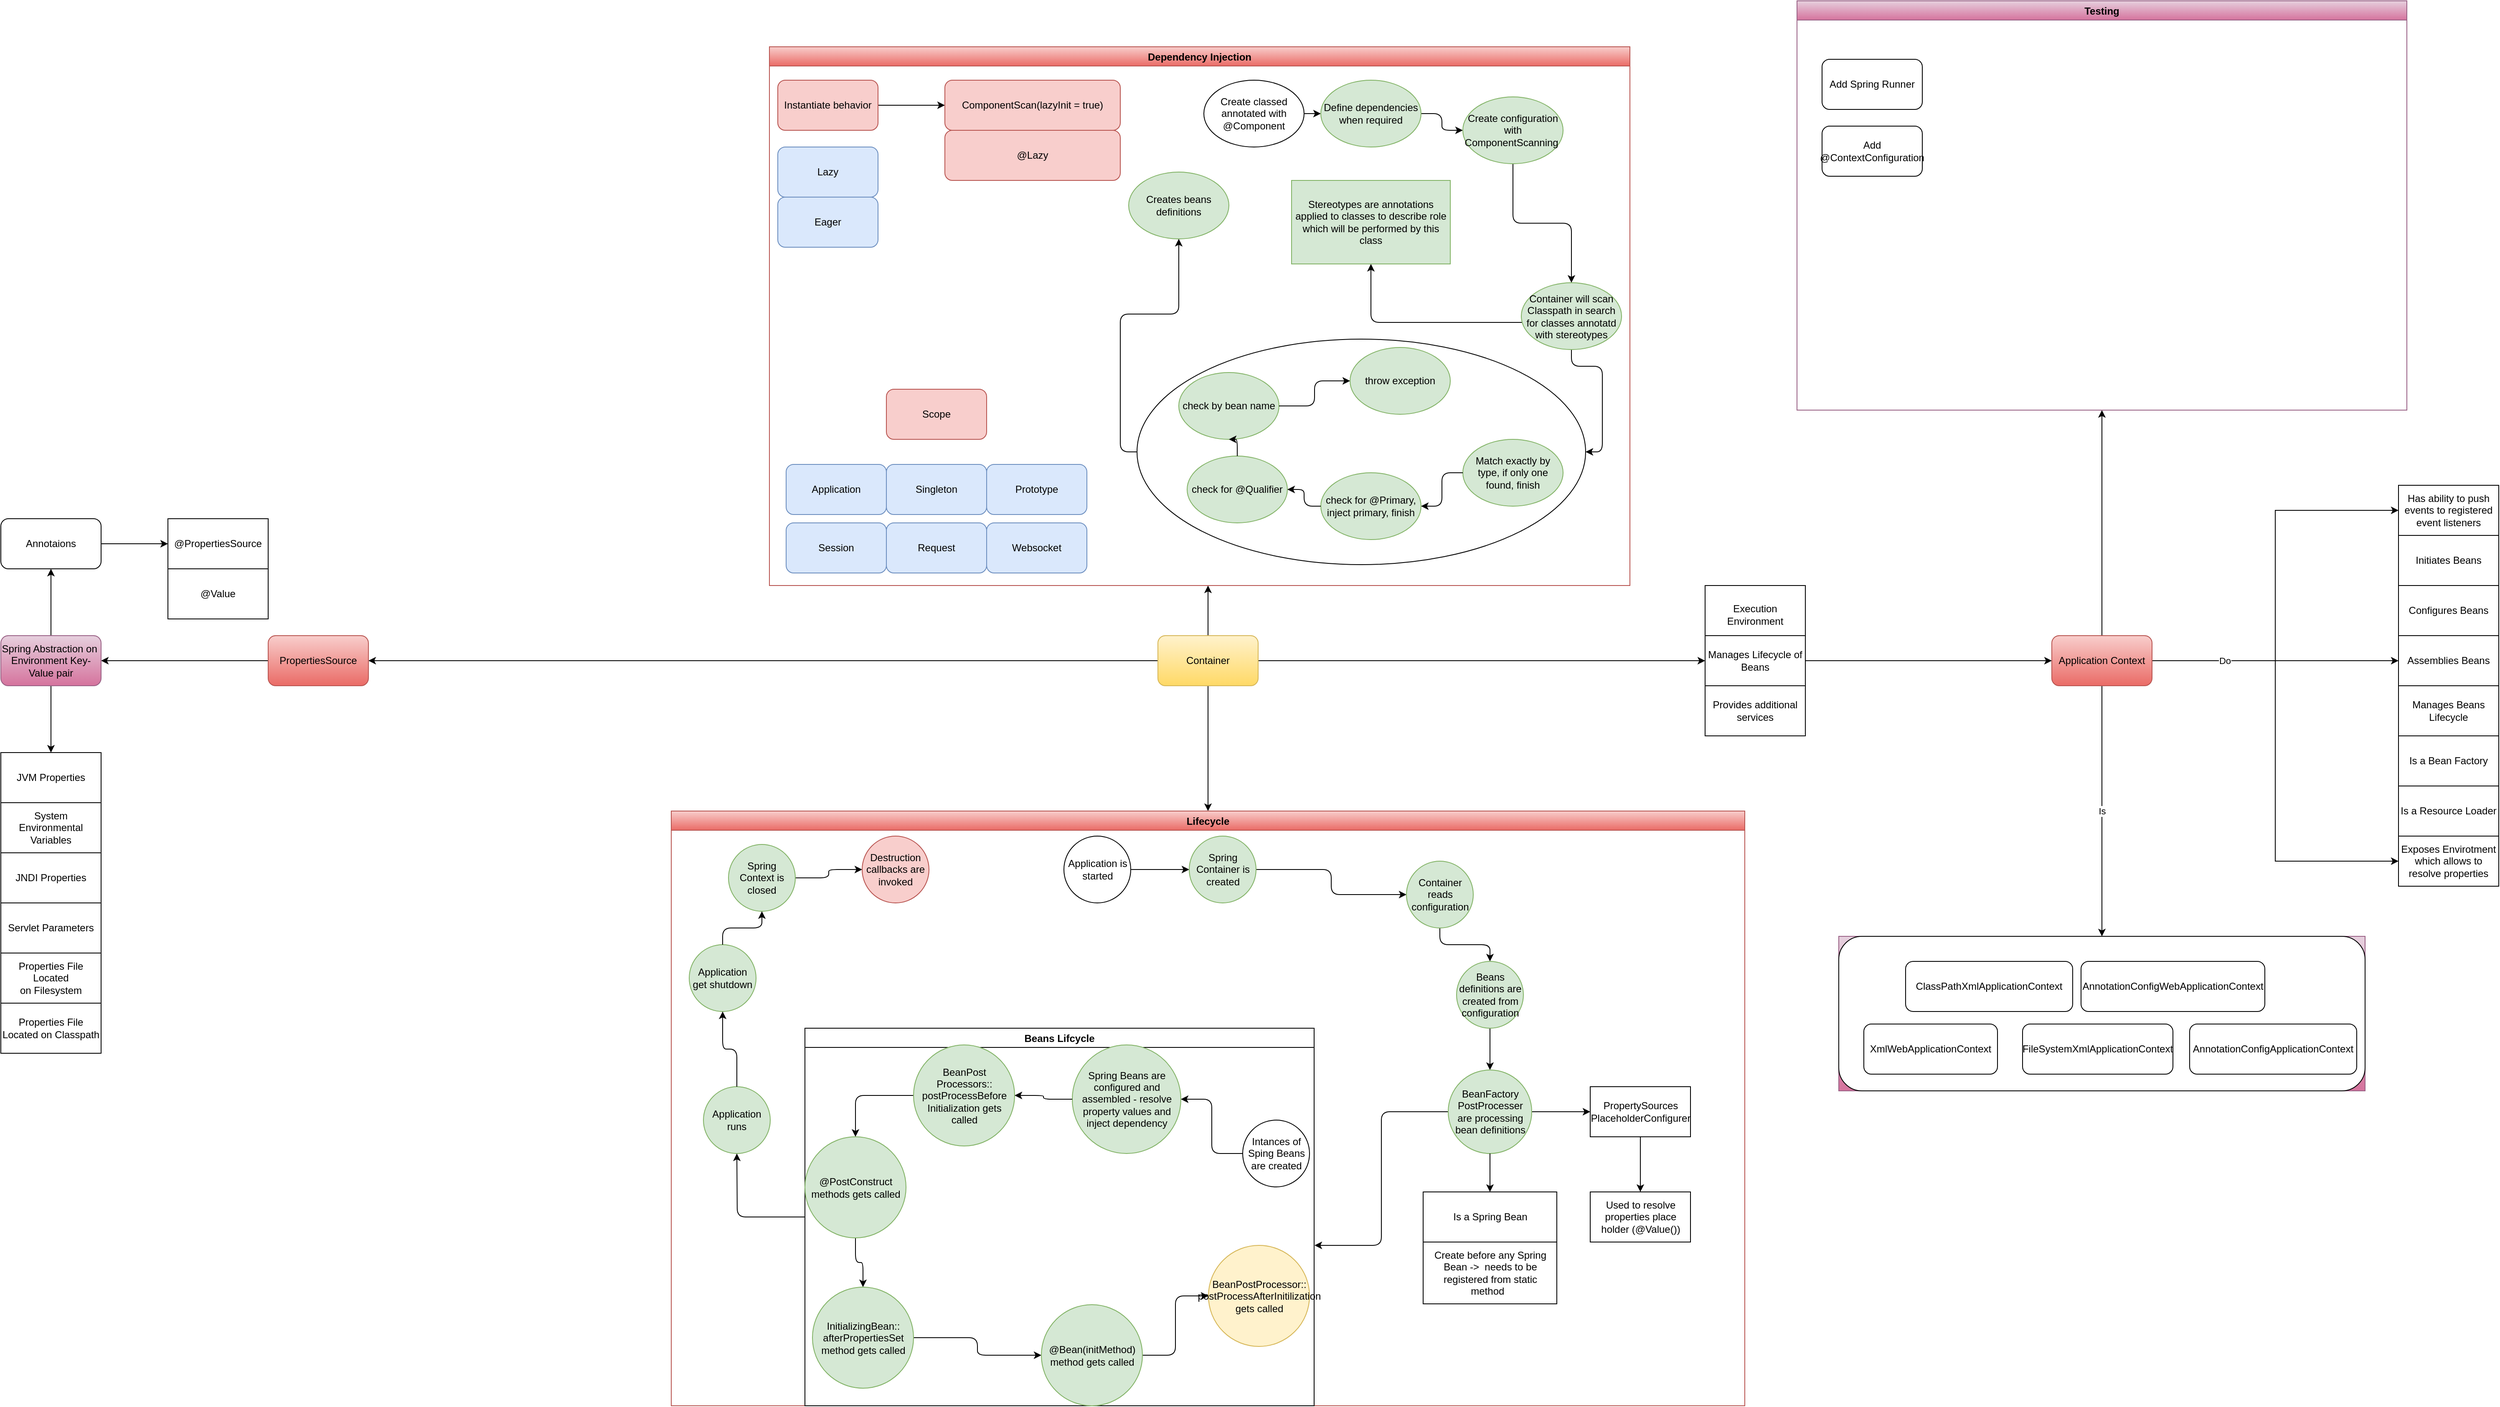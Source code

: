 <mxfile version="15.3.2" type="github">
  <diagram id="lbbrJv7T7nkj-3HFejnw" name="Page-1">
    <mxGraphModel dx="6998" dy="3749" grid="1" gridSize="10" guides="1" tooltips="1" connect="1" arrows="1" fold="1" page="1" pageScale="1" pageWidth="827" pageHeight="1169" math="0" shadow="0">
      <root>
        <mxCell id="0" />
        <mxCell id="1" parent="0" />
        <mxCell id="wd2FR5dUWBUYe5kDKCp2-1" style="edgeStyle=orthogonalEdgeStyle;rounded=0;orthogonalLoop=1;jettySize=auto;html=1;entryX=0;entryY=0.5;entryDx=0;entryDy=0;" edge="1" parent="1" source="wd2FR5dUWBUYe5kDKCp2-6" target="wd2FR5dUWBUYe5kDKCp2-71">
          <mxGeometry relative="1" as="geometry">
            <mxPoint x="490" y="270" as="targetPoint" />
          </mxGeometry>
        </mxCell>
        <mxCell id="wd2FR5dUWBUYe5kDKCp2-2" style="edgeStyle=orthogonalEdgeStyle;rounded=0;orthogonalLoop=1;jettySize=auto;html=1;entryX=0;entryY=0.5;entryDx=0;entryDy=0;" edge="1" parent="1" source="wd2FR5dUWBUYe5kDKCp2-6" target="wd2FR5dUWBUYe5kDKCp2-67">
          <mxGeometry relative="1" as="geometry" />
        </mxCell>
        <mxCell id="wd2FR5dUWBUYe5kDKCp2-3" value="Do" style="edgeStyle=orthogonalEdgeStyle;rounded=0;orthogonalLoop=1;jettySize=auto;html=1;entryX=0;entryY=0.5;entryDx=0;entryDy=0;" edge="1" parent="1" source="wd2FR5dUWBUYe5kDKCp2-6" target="wd2FR5dUWBUYe5kDKCp2-72">
          <mxGeometry x="-0.674" relative="1" as="geometry">
            <mxPoint as="offset" />
          </mxGeometry>
        </mxCell>
        <mxCell id="wd2FR5dUWBUYe5kDKCp2-4" value="Is" style="edgeStyle=orthogonalEdgeStyle;rounded=0;orthogonalLoop=1;jettySize=auto;html=1;" edge="1" parent="1" source="wd2FR5dUWBUYe5kDKCp2-6" target="wd2FR5dUWBUYe5kDKCp2-54">
          <mxGeometry relative="1" as="geometry" />
        </mxCell>
        <mxCell id="wd2FR5dUWBUYe5kDKCp2-5" style="edgeStyle=orthogonalEdgeStyle;rounded=1;orthogonalLoop=1;jettySize=auto;html=1;entryX=0.5;entryY=1;entryDx=0;entryDy=0;" edge="1" parent="1" source="wd2FR5dUWBUYe5kDKCp2-6" target="wd2FR5dUWBUYe5kDKCp2-73">
          <mxGeometry relative="1" as="geometry" />
        </mxCell>
        <mxCell id="wd2FR5dUWBUYe5kDKCp2-6" value="Application Context" style="rounded=1;whiteSpace=wrap;html=1;fillColor=#f8cecc;strokeColor=#b85450;gradientColor=#ea6b66;" vertex="1" parent="1">
          <mxGeometry x="255" y="220" width="120" height="60" as="geometry" />
        </mxCell>
        <mxCell id="wd2FR5dUWBUYe5kDKCp2-7" style="edgeStyle=orthogonalEdgeStyle;rounded=0;orthogonalLoop=1;jettySize=auto;html=1;entryX=0;entryY=0.5;entryDx=0;entryDy=0;" edge="1" parent="1" source="wd2FR5dUWBUYe5kDKCp2-11" target="wd2FR5dUWBUYe5kDKCp2-62">
          <mxGeometry relative="1" as="geometry" />
        </mxCell>
        <mxCell id="wd2FR5dUWBUYe5kDKCp2-8" style="edgeStyle=orthogonalEdgeStyle;rounded=0;orthogonalLoop=1;jettySize=auto;html=1;" edge="1" parent="1" source="wd2FR5dUWBUYe5kDKCp2-11" target="wd2FR5dUWBUYe5kDKCp2-13">
          <mxGeometry relative="1" as="geometry" />
        </mxCell>
        <mxCell id="wd2FR5dUWBUYe5kDKCp2-9" value="" style="edgeStyle=orthogonalEdgeStyle;rounded=1;orthogonalLoop=1;jettySize=auto;html=1;" edge="1" parent="1" source="wd2FR5dUWBUYe5kDKCp2-11">
          <mxGeometry relative="1" as="geometry">
            <mxPoint x="-755" y="160" as="targetPoint" />
          </mxGeometry>
        </mxCell>
        <mxCell id="wd2FR5dUWBUYe5kDKCp2-10" value="" style="edgeStyle=orthogonalEdgeStyle;rounded=1;orthogonalLoop=1;jettySize=auto;html=1;" edge="1" parent="1" source="wd2FR5dUWBUYe5kDKCp2-11" target="wd2FR5dUWBUYe5kDKCp2-115">
          <mxGeometry relative="1" as="geometry" />
        </mxCell>
        <mxCell id="wd2FR5dUWBUYe5kDKCp2-11" value="Container" style="rounded=1;whiteSpace=wrap;html=1;fillColor=#fff2cc;strokeColor=#d6b656;gradientColor=#ffd966;" vertex="1" parent="1">
          <mxGeometry x="-815" y="220" width="120" height="60" as="geometry" />
        </mxCell>
        <mxCell id="wd2FR5dUWBUYe5kDKCp2-12" style="edgeStyle=orthogonalEdgeStyle;rounded=0;orthogonalLoop=1;jettySize=auto;html=1;entryX=0;entryY=0.5;entryDx=0;entryDy=0;" edge="1" parent="1" source="wd2FR5dUWBUYe5kDKCp2-62" target="wd2FR5dUWBUYe5kDKCp2-6">
          <mxGeometry relative="1" as="geometry" />
        </mxCell>
        <mxCell id="wd2FR5dUWBUYe5kDKCp2-13" value="Lifecycle" style="swimlane;gradientColor=#ea6b66;fillColor=#f8cecc;strokeColor=#b85450;" vertex="1" parent="1">
          <mxGeometry x="-1397.5" y="430" width="1285" height="712" as="geometry" />
        </mxCell>
        <mxCell id="wd2FR5dUWBUYe5kDKCp2-14" style="edgeStyle=orthogonalEdgeStyle;rounded=1;orthogonalLoop=1;jettySize=auto;html=1;entryX=0;entryY=0.5;entryDx=0;entryDy=0;" edge="1" parent="wd2FR5dUWBUYe5kDKCp2-13" source="wd2FR5dUWBUYe5kDKCp2-15" target="wd2FR5dUWBUYe5kDKCp2-17">
          <mxGeometry relative="1" as="geometry" />
        </mxCell>
        <mxCell id="wd2FR5dUWBUYe5kDKCp2-15" value="Application is started" style="ellipse;whiteSpace=wrap;html=1;aspect=fixed;" vertex="1" parent="wd2FR5dUWBUYe5kDKCp2-13">
          <mxGeometry x="470" y="30" width="80" height="80" as="geometry" />
        </mxCell>
        <mxCell id="wd2FR5dUWBUYe5kDKCp2-16" style="edgeStyle=orthogonalEdgeStyle;rounded=1;orthogonalLoop=1;jettySize=auto;html=1;entryX=0;entryY=0.5;entryDx=0;entryDy=0;" edge="1" parent="wd2FR5dUWBUYe5kDKCp2-13" source="wd2FR5dUWBUYe5kDKCp2-17" target="wd2FR5dUWBUYe5kDKCp2-19">
          <mxGeometry relative="1" as="geometry" />
        </mxCell>
        <mxCell id="wd2FR5dUWBUYe5kDKCp2-17" value="Spring Container is created" style="ellipse;whiteSpace=wrap;html=1;aspect=fixed;fillColor=#d5e8d4;strokeColor=#82b366;" vertex="1" parent="wd2FR5dUWBUYe5kDKCp2-13">
          <mxGeometry x="620" y="30" width="80" height="80" as="geometry" />
        </mxCell>
        <mxCell id="wd2FR5dUWBUYe5kDKCp2-18" value="" style="edgeStyle=orthogonalEdgeStyle;rounded=1;orthogonalLoop=1;jettySize=auto;html=1;" edge="1" parent="wd2FR5dUWBUYe5kDKCp2-13" source="wd2FR5dUWBUYe5kDKCp2-19" target="wd2FR5dUWBUYe5kDKCp2-21">
          <mxGeometry relative="1" as="geometry" />
        </mxCell>
        <mxCell id="wd2FR5dUWBUYe5kDKCp2-19" value="Container reads configuration" style="ellipse;whiteSpace=wrap;html=1;aspect=fixed;fillColor=#d5e8d4;strokeColor=#82b366;" vertex="1" parent="wd2FR5dUWBUYe5kDKCp2-13">
          <mxGeometry x="880" y="60" width="80" height="80" as="geometry" />
        </mxCell>
        <mxCell id="wd2FR5dUWBUYe5kDKCp2-20" value="" style="edgeStyle=orthogonalEdgeStyle;rounded=1;orthogonalLoop=1;jettySize=auto;html=1;" edge="1" parent="wd2FR5dUWBUYe5kDKCp2-13" source="wd2FR5dUWBUYe5kDKCp2-21" target="wd2FR5dUWBUYe5kDKCp2-24">
          <mxGeometry relative="1" as="geometry" />
        </mxCell>
        <mxCell id="wd2FR5dUWBUYe5kDKCp2-21" value="Beans definitions are created from configuration" style="ellipse;whiteSpace=wrap;html=1;aspect=fixed;fillColor=#d5e8d4;strokeColor=#82b366;" vertex="1" parent="wd2FR5dUWBUYe5kDKCp2-13">
          <mxGeometry x="940" y="180" width="80" height="80" as="geometry" />
        </mxCell>
        <mxCell id="wd2FR5dUWBUYe5kDKCp2-22" value="" style="edgeStyle=orthogonalEdgeStyle;rounded=1;orthogonalLoop=1;jettySize=auto;html=1;" edge="1" parent="wd2FR5dUWBUYe5kDKCp2-13" source="wd2FR5dUWBUYe5kDKCp2-24">
          <mxGeometry relative="1" as="geometry">
            <mxPoint x="770" y="520" as="targetPoint" />
            <Array as="points">
              <mxPoint x="850" y="360" />
              <mxPoint x="850" y="520" />
            </Array>
          </mxGeometry>
        </mxCell>
        <mxCell id="wd2FR5dUWBUYe5kDKCp2-23" value="" style="edgeStyle=orthogonalEdgeStyle;rounded=0;orthogonalLoop=1;jettySize=auto;html=1;" edge="1" parent="wd2FR5dUWBUYe5kDKCp2-13" source="wd2FR5dUWBUYe5kDKCp2-24" target="wd2FR5dUWBUYe5kDKCp2-51">
          <mxGeometry relative="1" as="geometry" />
        </mxCell>
        <mxCell id="wd2FR5dUWBUYe5kDKCp2-24" value="BeanFactory&lt;br&gt;PostProcesser are processing bean definitions" style="ellipse;whiteSpace=wrap;html=1;aspect=fixed;fillColor=#d5e8d4;strokeColor=#82b366;" vertex="1" parent="wd2FR5dUWBUYe5kDKCp2-13">
          <mxGeometry x="930" y="310" width="100" height="100" as="geometry" />
        </mxCell>
        <mxCell id="wd2FR5dUWBUYe5kDKCp2-25" value="Destruction callbacks are invoked" style="ellipse;whiteSpace=wrap;html=1;aspect=fixed;fillColor=#f8cecc;strokeColor=#b85450;" vertex="1" parent="wd2FR5dUWBUYe5kDKCp2-13">
          <mxGeometry x="228.5" y="30" width="80" height="80" as="geometry" />
        </mxCell>
        <mxCell id="wd2FR5dUWBUYe5kDKCp2-26" value="" style="edgeStyle=orthogonalEdgeStyle;rounded=1;orthogonalLoop=1;jettySize=auto;html=1;" edge="1" parent="wd2FR5dUWBUYe5kDKCp2-13" source="wd2FR5dUWBUYe5kDKCp2-27" target="wd2FR5dUWBUYe5kDKCp2-25">
          <mxGeometry relative="1" as="geometry" />
        </mxCell>
        <mxCell id="wd2FR5dUWBUYe5kDKCp2-27" value="Spring Context is closed" style="ellipse;whiteSpace=wrap;html=1;aspect=fixed;fillColor=#d5e8d4;strokeColor=#82b366;" vertex="1" parent="wd2FR5dUWBUYe5kDKCp2-13">
          <mxGeometry x="68.5" y="40" width="80" height="80" as="geometry" />
        </mxCell>
        <mxCell id="wd2FR5dUWBUYe5kDKCp2-28" value="Application runs" style="ellipse;whiteSpace=wrap;html=1;aspect=fixed;fillColor=#d5e8d4;strokeColor=#82b366;" vertex="1" parent="wd2FR5dUWBUYe5kDKCp2-13">
          <mxGeometry x="38.5" y="330" width="80" height="80" as="geometry" />
        </mxCell>
        <mxCell id="wd2FR5dUWBUYe5kDKCp2-29" value="Application get shutdown" style="ellipse;whiteSpace=wrap;html=1;aspect=fixed;fillColor=#d5e8d4;strokeColor=#82b366;" vertex="1" parent="wd2FR5dUWBUYe5kDKCp2-13">
          <mxGeometry x="21.5" y="160" width="80" height="80" as="geometry" />
        </mxCell>
        <mxCell id="wd2FR5dUWBUYe5kDKCp2-30" value="" style="edgeStyle=orthogonalEdgeStyle;rounded=1;orthogonalLoop=1;jettySize=auto;html=1;" edge="1" parent="wd2FR5dUWBUYe5kDKCp2-13" source="wd2FR5dUWBUYe5kDKCp2-28" target="wd2FR5dUWBUYe5kDKCp2-29">
          <mxGeometry relative="1" as="geometry" />
        </mxCell>
        <mxCell id="wd2FR5dUWBUYe5kDKCp2-31" value="" style="edgeStyle=orthogonalEdgeStyle;rounded=1;orthogonalLoop=1;jettySize=auto;html=1;" edge="1" parent="wd2FR5dUWBUYe5kDKCp2-13" source="wd2FR5dUWBUYe5kDKCp2-29" target="wd2FR5dUWBUYe5kDKCp2-27">
          <mxGeometry relative="1" as="geometry" />
        </mxCell>
        <mxCell id="wd2FR5dUWBUYe5kDKCp2-32" value="Beans Lifcycle" style="swimlane;startSize=23;" vertex="1" parent="wd2FR5dUWBUYe5kDKCp2-13">
          <mxGeometry x="160" y="260" width="609.5" height="452" as="geometry" />
        </mxCell>
        <mxCell id="wd2FR5dUWBUYe5kDKCp2-33" value="Intances of Sping Beans are created" style="ellipse;whiteSpace=wrap;html=1;aspect=fixed;" vertex="1" parent="wd2FR5dUWBUYe5kDKCp2-32">
          <mxGeometry x="524" y="110" width="80" height="80" as="geometry" />
        </mxCell>
        <mxCell id="wd2FR5dUWBUYe5kDKCp2-34" value="Spring Beans are configured and assembled - resolve property values and inject dependency" style="ellipse;whiteSpace=wrap;html=1;aspect=fixed;fillColor=#d5e8d4;strokeColor=#82b366;" vertex="1" parent="wd2FR5dUWBUYe5kDKCp2-32">
          <mxGeometry x="320" y="20" width="130" height="130" as="geometry" />
        </mxCell>
        <mxCell id="wd2FR5dUWBUYe5kDKCp2-35" value="" style="edgeStyle=orthogonalEdgeStyle;rounded=1;orthogonalLoop=1;jettySize=auto;html=1;" edge="1" parent="wd2FR5dUWBUYe5kDKCp2-32" source="wd2FR5dUWBUYe5kDKCp2-33" target="wd2FR5dUWBUYe5kDKCp2-34">
          <mxGeometry relative="1" as="geometry" />
        </mxCell>
        <mxCell id="wd2FR5dUWBUYe5kDKCp2-36" value="" style="edgeStyle=orthogonalEdgeStyle;rounded=1;orthogonalLoop=1;jettySize=auto;html=1;entryX=0.5;entryY=0;entryDx=0;entryDy=0;" edge="1" parent="wd2FR5dUWBUYe5kDKCp2-32" source="wd2FR5dUWBUYe5kDKCp2-37" target="wd2FR5dUWBUYe5kDKCp2-40">
          <mxGeometry relative="1" as="geometry" />
        </mxCell>
        <mxCell id="wd2FR5dUWBUYe5kDKCp2-37" value="BeanPost&lt;br&gt;Processors::&lt;br&gt;postProcessBefore&lt;br&gt;Initialization gets called" style="ellipse;whiteSpace=wrap;html=1;aspect=fixed;fillColor=#d5e8d4;strokeColor=#82b366;" vertex="1" parent="wd2FR5dUWBUYe5kDKCp2-32">
          <mxGeometry x="130" y="20" width="121" height="121" as="geometry" />
        </mxCell>
        <mxCell id="wd2FR5dUWBUYe5kDKCp2-38" style="edgeStyle=orthogonalEdgeStyle;rounded=1;orthogonalLoop=1;jettySize=auto;html=1;entryX=1;entryY=0.5;entryDx=0;entryDy=0;" edge="1" parent="wd2FR5dUWBUYe5kDKCp2-32" source="wd2FR5dUWBUYe5kDKCp2-34" target="wd2FR5dUWBUYe5kDKCp2-37">
          <mxGeometry relative="1" as="geometry" />
        </mxCell>
        <mxCell id="wd2FR5dUWBUYe5kDKCp2-39" value="" style="edgeStyle=orthogonalEdgeStyle;rounded=1;orthogonalLoop=1;jettySize=auto;html=1;" edge="1" parent="wd2FR5dUWBUYe5kDKCp2-32" source="wd2FR5dUWBUYe5kDKCp2-40" target="wd2FR5dUWBUYe5kDKCp2-42">
          <mxGeometry relative="1" as="geometry" />
        </mxCell>
        <mxCell id="wd2FR5dUWBUYe5kDKCp2-40" value="@PostConstruct methods gets called" style="ellipse;whiteSpace=wrap;html=1;aspect=fixed;fillColor=#d5e8d4;strokeColor=#82b366;" vertex="1" parent="wd2FR5dUWBUYe5kDKCp2-32">
          <mxGeometry y="130" width="121" height="121" as="geometry" />
        </mxCell>
        <mxCell id="wd2FR5dUWBUYe5kDKCp2-41" value="" style="edgeStyle=orthogonalEdgeStyle;rounded=1;orthogonalLoop=1;jettySize=auto;html=1;" edge="1" parent="wd2FR5dUWBUYe5kDKCp2-32" source="wd2FR5dUWBUYe5kDKCp2-42" target="wd2FR5dUWBUYe5kDKCp2-44">
          <mxGeometry relative="1" as="geometry" />
        </mxCell>
        <mxCell id="wd2FR5dUWBUYe5kDKCp2-42" value="InitializingBean::&lt;br&gt;afterPropertiesSet method gets called" style="ellipse;whiteSpace=wrap;html=1;aspect=fixed;fillColor=#d5e8d4;strokeColor=#82b366;" vertex="1" parent="wd2FR5dUWBUYe5kDKCp2-32">
          <mxGeometry x="9" y="310" width="121" height="121" as="geometry" />
        </mxCell>
        <mxCell id="wd2FR5dUWBUYe5kDKCp2-43" value="" style="edgeStyle=orthogonalEdgeStyle;rounded=1;orthogonalLoop=1;jettySize=auto;html=1;" edge="1" parent="wd2FR5dUWBUYe5kDKCp2-32" source="wd2FR5dUWBUYe5kDKCp2-44" target="wd2FR5dUWBUYe5kDKCp2-45">
          <mxGeometry relative="1" as="geometry" />
        </mxCell>
        <mxCell id="wd2FR5dUWBUYe5kDKCp2-44" value="@Bean(initMethod) method gets called" style="ellipse;whiteSpace=wrap;html=1;aspect=fixed;fillColor=#d5e8d4;strokeColor=#82b366;" vertex="1" parent="wd2FR5dUWBUYe5kDKCp2-32">
          <mxGeometry x="283" y="331" width="121" height="121" as="geometry" />
        </mxCell>
        <mxCell id="wd2FR5dUWBUYe5kDKCp2-45" value="BeanPostProcessor::&lt;br&gt;postProcessAfterInitilization gets called" style="ellipse;whiteSpace=wrap;html=1;aspect=fixed;fillColor=#fff2cc;strokeColor=#d6b656;" vertex="1" parent="wd2FR5dUWBUYe5kDKCp2-32">
          <mxGeometry x="483" y="260" width="121" height="121" as="geometry" />
        </mxCell>
        <mxCell id="wd2FR5dUWBUYe5kDKCp2-46" value="" style="endArrow=classic;html=1;exitX=0;exitY=0.5;exitDx=0;exitDy=0;entryX=0.5;entryY=1;entryDx=0;entryDy=0;" edge="1" parent="wd2FR5dUWBUYe5kDKCp2-13" source="wd2FR5dUWBUYe5kDKCp2-32" target="wd2FR5dUWBUYe5kDKCp2-28">
          <mxGeometry width="50" height="50" relative="1" as="geometry">
            <mxPoint x="40" y="540" as="sourcePoint" />
            <mxPoint x="90" y="490" as="targetPoint" />
            <Array as="points">
              <mxPoint x="79" y="486" />
            </Array>
          </mxGeometry>
        </mxCell>
        <mxCell id="wd2FR5dUWBUYe5kDKCp2-47" value="Is a Spring Bean" style="whiteSpace=wrap;html=1;" vertex="1" parent="wd2FR5dUWBUYe5kDKCp2-13">
          <mxGeometry x="900" y="456" width="160" height="60" as="geometry" />
        </mxCell>
        <mxCell id="wd2FR5dUWBUYe5kDKCp2-48" value="" style="edgeStyle=orthogonalEdgeStyle;rounded=0;orthogonalLoop=1;jettySize=auto;html=1;" edge="1" parent="wd2FR5dUWBUYe5kDKCp2-13" source="wd2FR5dUWBUYe5kDKCp2-24" target="wd2FR5dUWBUYe5kDKCp2-47">
          <mxGeometry relative="1" as="geometry" />
        </mxCell>
        <mxCell id="wd2FR5dUWBUYe5kDKCp2-49" value="Create before any Spring Bean -&amp;gt;&amp;nbsp; needs to be registered from static method&amp;nbsp;&amp;nbsp;&lt;span&gt;	&lt;/span&gt;" style="whiteSpace=wrap;html=1;" vertex="1" parent="wd2FR5dUWBUYe5kDKCp2-13">
          <mxGeometry x="900" y="516" width="160" height="74" as="geometry" />
        </mxCell>
        <mxCell id="wd2FR5dUWBUYe5kDKCp2-50" value="" style="edgeStyle=orthogonalEdgeStyle;rounded=0;orthogonalLoop=1;jettySize=auto;html=1;" edge="1" parent="wd2FR5dUWBUYe5kDKCp2-13" source="wd2FR5dUWBUYe5kDKCp2-51" target="wd2FR5dUWBUYe5kDKCp2-52">
          <mxGeometry relative="1" as="geometry" />
        </mxCell>
        <mxCell id="wd2FR5dUWBUYe5kDKCp2-51" value="PropertySources&lt;br&gt;PlaceholderConfigurer" style="whiteSpace=wrap;html=1;" vertex="1" parent="wd2FR5dUWBUYe5kDKCp2-13">
          <mxGeometry x="1100" y="330" width="120" height="60" as="geometry" />
        </mxCell>
        <mxCell id="wd2FR5dUWBUYe5kDKCp2-52" value="Used to resolve properties place holder (@Value())" style="whiteSpace=wrap;html=1;" vertex="1" parent="wd2FR5dUWBUYe5kDKCp2-13">
          <mxGeometry x="1100" y="456" width="120" height="60" as="geometry" />
        </mxCell>
        <mxCell id="wd2FR5dUWBUYe5kDKCp2-53" value="" style="group;gradientColor=#d5739d;fillColor=#e6d0de;strokeColor=#996185;" vertex="1" connectable="0" parent="1">
          <mxGeometry y="580" width="630" height="185" as="geometry" />
        </mxCell>
        <mxCell id="wd2FR5dUWBUYe5kDKCp2-54" value="" style="rounded=1;whiteSpace=wrap;html=1;" vertex="1" parent="wd2FR5dUWBUYe5kDKCp2-53">
          <mxGeometry width="630" height="185" as="geometry" />
        </mxCell>
        <mxCell id="wd2FR5dUWBUYe5kDKCp2-55" value="AnnotationConfigApplicationContext" style="whiteSpace=wrap;html=1;rounded=1;" vertex="1" parent="wd2FR5dUWBUYe5kDKCp2-53">
          <mxGeometry x="420" y="105" width="200" height="60" as="geometry" />
        </mxCell>
        <mxCell id="wd2FR5dUWBUYe5kDKCp2-56" value="AnnotationConfigWebApplicationContext" style="whiteSpace=wrap;html=1;rounded=1;" vertex="1" parent="wd2FR5dUWBUYe5kDKCp2-53">
          <mxGeometry x="290" y="30" width="220" height="60" as="geometry" />
        </mxCell>
        <mxCell id="wd2FR5dUWBUYe5kDKCp2-57" value="ClassPathXmlApplicationContext" style="whiteSpace=wrap;html=1;rounded=1;" vertex="1" parent="wd2FR5dUWBUYe5kDKCp2-53">
          <mxGeometry x="80" y="30" width="200" height="60" as="geometry" />
        </mxCell>
        <mxCell id="wd2FR5dUWBUYe5kDKCp2-58" value="FileSystemXmlApplicationContext" style="whiteSpace=wrap;html=1;rounded=1;" vertex="1" parent="wd2FR5dUWBUYe5kDKCp2-53">
          <mxGeometry x="220" y="105" width="180" height="60" as="geometry" />
        </mxCell>
        <mxCell id="wd2FR5dUWBUYe5kDKCp2-59" value="XmlWebApplicationContext" style="whiteSpace=wrap;html=1;rounded=1;" vertex="1" parent="wd2FR5dUWBUYe5kDKCp2-53">
          <mxGeometry x="30" y="105" width="160" height="60" as="geometry" />
        </mxCell>
        <mxCell id="wd2FR5dUWBUYe5kDKCp2-60" value="" style="group" vertex="1" connectable="0" parent="1">
          <mxGeometry x="-160" y="160" width="120" height="180" as="geometry" />
        </mxCell>
        <mxCell id="wd2FR5dUWBUYe5kDKCp2-61" value="Execution Environment" style="rounded=0;whiteSpace=wrap;html=1;" vertex="1" parent="wd2FR5dUWBUYe5kDKCp2-60">
          <mxGeometry width="120" height="70" as="geometry" />
        </mxCell>
        <mxCell id="wd2FR5dUWBUYe5kDKCp2-62" value="Manages Lifecycle of Beans" style="rounded=0;whiteSpace=wrap;html=1;" vertex="1" parent="wd2FR5dUWBUYe5kDKCp2-60">
          <mxGeometry y="60" width="120" height="60" as="geometry" />
        </mxCell>
        <mxCell id="wd2FR5dUWBUYe5kDKCp2-63" value="Provides additional services" style="rounded=0;whiteSpace=wrap;html=1;" vertex="1" parent="wd2FR5dUWBUYe5kDKCp2-60">
          <mxGeometry y="120" width="120" height="60" as="geometry" />
        </mxCell>
        <mxCell id="wd2FR5dUWBUYe5kDKCp2-64" value="" style="group" vertex="1" connectable="0" parent="1">
          <mxGeometry x="670" y="40" width="120" height="480" as="geometry" />
        </mxCell>
        <mxCell id="wd2FR5dUWBUYe5kDKCp2-65" value="Initiates Beans" style="rounded=0;whiteSpace=wrap;html=1;" vertex="1" parent="wd2FR5dUWBUYe5kDKCp2-64">
          <mxGeometry y="60" width="120" height="60" as="geometry" />
        </mxCell>
        <mxCell id="wd2FR5dUWBUYe5kDKCp2-66" value="Configures Beans" style="rounded=0;whiteSpace=wrap;html=1;" vertex="1" parent="wd2FR5dUWBUYe5kDKCp2-64">
          <mxGeometry y="120" width="120" height="60" as="geometry" />
        </mxCell>
        <mxCell id="wd2FR5dUWBUYe5kDKCp2-67" value="Assemblies Beans" style="rounded=0;whiteSpace=wrap;html=1;" vertex="1" parent="wd2FR5dUWBUYe5kDKCp2-64">
          <mxGeometry y="180" width="120" height="60" as="geometry" />
        </mxCell>
        <mxCell id="wd2FR5dUWBUYe5kDKCp2-68" value="Manages Beans Lifecycle" style="rounded=0;whiteSpace=wrap;html=1;" vertex="1" parent="wd2FR5dUWBUYe5kDKCp2-64">
          <mxGeometry y="240" width="120" height="60" as="geometry" />
        </mxCell>
        <mxCell id="wd2FR5dUWBUYe5kDKCp2-69" value="Is a Bean Factory" style="rounded=0;whiteSpace=wrap;html=1;" vertex="1" parent="wd2FR5dUWBUYe5kDKCp2-64">
          <mxGeometry y="300" width="120" height="60" as="geometry" />
        </mxCell>
        <mxCell id="wd2FR5dUWBUYe5kDKCp2-70" value="Is a Resource Loader" style="rounded=0;whiteSpace=wrap;html=1;" vertex="1" parent="wd2FR5dUWBUYe5kDKCp2-64">
          <mxGeometry y="360" width="120" height="60" as="geometry" />
        </mxCell>
        <mxCell id="wd2FR5dUWBUYe5kDKCp2-71" value="Has ability to push events to registered event listeners" style="rounded=0;whiteSpace=wrap;html=1;" vertex="1" parent="wd2FR5dUWBUYe5kDKCp2-64">
          <mxGeometry width="120" height="60" as="geometry" />
        </mxCell>
        <mxCell id="wd2FR5dUWBUYe5kDKCp2-72" value="Exposes Envirotment which allows to resolve properties" style="rounded=0;whiteSpace=wrap;html=1;" vertex="1" parent="wd2FR5dUWBUYe5kDKCp2-64">
          <mxGeometry y="420" width="120" height="60" as="geometry" />
        </mxCell>
        <mxCell id="wd2FR5dUWBUYe5kDKCp2-73" value="Testing" style="swimlane;gradientColor=#d5739d;fillColor=#e6d0de;strokeColor=#996185;" vertex="1" parent="1">
          <mxGeometry x="-50" y="-540" width="730" height="490" as="geometry" />
        </mxCell>
        <mxCell id="wd2FR5dUWBUYe5kDKCp2-74" value="Add Spring Runner" style="rounded=1;whiteSpace=wrap;html=1;" vertex="1" parent="wd2FR5dUWBUYe5kDKCp2-73">
          <mxGeometry x="30" y="70" width="120" height="60" as="geometry" />
        </mxCell>
        <mxCell id="wd2FR5dUWBUYe5kDKCp2-75" value="Add @ContextConfiguration" style="rounded=1;whiteSpace=wrap;html=1;" vertex="1" parent="wd2FR5dUWBUYe5kDKCp2-73">
          <mxGeometry x="30" y="150" width="120" height="60" as="geometry" />
        </mxCell>
        <mxCell id="wd2FR5dUWBUYe5kDKCp2-76" value="Dependency Injection" style="swimlane;gradientColor=#ea6b66;fillColor=#f8cecc;strokeColor=#b85450;" vertex="1" parent="1">
          <mxGeometry x="-1280" y="-485" width="1030" height="645" as="geometry" />
        </mxCell>
        <mxCell id="wd2FR5dUWBUYe5kDKCp2-77" value="" style="edgeStyle=orthogonalEdgeStyle;rounded=1;orthogonalLoop=1;jettySize=auto;html=1;" edge="1" parent="wd2FR5dUWBUYe5kDKCp2-76" source="wd2FR5dUWBUYe5kDKCp2-78" target="wd2FR5dUWBUYe5kDKCp2-80">
          <mxGeometry relative="1" as="geometry" />
        </mxCell>
        <mxCell id="wd2FR5dUWBUYe5kDKCp2-78" value="Create classed annotated with @Component" style="ellipse;whiteSpace=wrap;html=1;" vertex="1" parent="wd2FR5dUWBUYe5kDKCp2-76">
          <mxGeometry x="520" y="40" width="120" height="80" as="geometry" />
        </mxCell>
        <mxCell id="wd2FR5dUWBUYe5kDKCp2-79" value="" style="edgeStyle=orthogonalEdgeStyle;rounded=1;orthogonalLoop=1;jettySize=auto;html=1;" edge="1" parent="wd2FR5dUWBUYe5kDKCp2-76" source="wd2FR5dUWBUYe5kDKCp2-80" target="wd2FR5dUWBUYe5kDKCp2-82">
          <mxGeometry relative="1" as="geometry" />
        </mxCell>
        <mxCell id="wd2FR5dUWBUYe5kDKCp2-80" value="Define dependencies when required" style="ellipse;whiteSpace=wrap;html=1;fillColor=#d5e8d4;strokeColor=#82b366;" vertex="1" parent="wd2FR5dUWBUYe5kDKCp2-76">
          <mxGeometry x="660" y="40" width="120" height="80" as="geometry" />
        </mxCell>
        <mxCell id="wd2FR5dUWBUYe5kDKCp2-81" value="" style="edgeStyle=orthogonalEdgeStyle;rounded=1;orthogonalLoop=1;jettySize=auto;html=1;entryX=0.5;entryY=0;entryDx=0;entryDy=0;" edge="1" parent="wd2FR5dUWBUYe5kDKCp2-76" source="wd2FR5dUWBUYe5kDKCp2-82" target="wd2FR5dUWBUYe5kDKCp2-85">
          <mxGeometry relative="1" as="geometry">
            <mxPoint x="940" y="240" as="targetPoint" />
          </mxGeometry>
        </mxCell>
        <mxCell id="wd2FR5dUWBUYe5kDKCp2-82" value="Create configuration with ComponentScanning&amp;nbsp;" style="ellipse;whiteSpace=wrap;html=1;fillColor=#d5e8d4;strokeColor=#82b366;" vertex="1" parent="wd2FR5dUWBUYe5kDKCp2-76">
          <mxGeometry x="830" y="60" width="120" height="80" as="geometry" />
        </mxCell>
        <mxCell id="wd2FR5dUWBUYe5kDKCp2-83" value="" style="edgeStyle=orthogonalEdgeStyle;rounded=1;orthogonalLoop=1;jettySize=auto;html=1;" edge="1" parent="wd2FR5dUWBUYe5kDKCp2-76" source="wd2FR5dUWBUYe5kDKCp2-85" target="wd2FR5dUWBUYe5kDKCp2-87">
          <mxGeometry relative="1" as="geometry">
            <Array as="points">
              <mxPoint x="720" y="330" />
            </Array>
          </mxGeometry>
        </mxCell>
        <mxCell id="wd2FR5dUWBUYe5kDKCp2-84" value="" style="edgeStyle=orthogonalEdgeStyle;rounded=1;orthogonalLoop=1;jettySize=auto;html=1;entryX=1;entryY=0.5;entryDx=0;entryDy=0;" edge="1" parent="wd2FR5dUWBUYe5kDKCp2-76" source="wd2FR5dUWBUYe5kDKCp2-85" target="wd2FR5dUWBUYe5kDKCp2-103">
          <mxGeometry relative="1" as="geometry" />
        </mxCell>
        <mxCell id="wd2FR5dUWBUYe5kDKCp2-85" value="Container will scan Classpath in search for classes annotatd with stereotypes" style="ellipse;whiteSpace=wrap;html=1;fillColor=#d5e8d4;strokeColor=#82b366;" vertex="1" parent="wd2FR5dUWBUYe5kDKCp2-76">
          <mxGeometry x="900" y="282.5" width="120" height="80" as="geometry" />
        </mxCell>
        <mxCell id="wd2FR5dUWBUYe5kDKCp2-86" value="Creates beans definitions" style="ellipse;whiteSpace=wrap;html=1;fillColor=#d5e8d4;strokeColor=#82b366;" vertex="1" parent="wd2FR5dUWBUYe5kDKCp2-76">
          <mxGeometry x="430" y="150" width="120" height="80" as="geometry" />
        </mxCell>
        <mxCell id="wd2FR5dUWBUYe5kDKCp2-87" value="Stereotypes are annotations applied to classes to describe role which will be performed by this class" style="whiteSpace=wrap;html=1;strokeColor=#82b366;fillColor=#d5e8d4;" vertex="1" parent="wd2FR5dUWBUYe5kDKCp2-76">
          <mxGeometry x="625" y="160" width="190" height="100" as="geometry" />
        </mxCell>
        <mxCell id="wd2FR5dUWBUYe5kDKCp2-88" value="" style="group" vertex="1" connectable="0" parent="wd2FR5dUWBUYe5kDKCp2-76">
          <mxGeometry x="20" y="410" width="360" height="220" as="geometry" />
        </mxCell>
        <mxCell id="wd2FR5dUWBUYe5kDKCp2-89" value="Scope" style="rounded=1;whiteSpace=wrap;html=1;fillColor=#f8cecc;strokeColor=#b85450;" vertex="1" parent="wd2FR5dUWBUYe5kDKCp2-88">
          <mxGeometry x="120" width="120" height="60" as="geometry" />
        </mxCell>
        <mxCell id="wd2FR5dUWBUYe5kDKCp2-90" value="Singleton" style="rounded=1;whiteSpace=wrap;html=1;fillColor=#dae8fc;strokeColor=#6c8ebf;" vertex="1" parent="wd2FR5dUWBUYe5kDKCp2-88">
          <mxGeometry x="120" y="90" width="120" height="60" as="geometry" />
        </mxCell>
        <mxCell id="wd2FR5dUWBUYe5kDKCp2-91" value="Prototype" style="rounded=1;whiteSpace=wrap;html=1;fillColor=#dae8fc;strokeColor=#6c8ebf;" vertex="1" parent="wd2FR5dUWBUYe5kDKCp2-88">
          <mxGeometry x="240" y="90" width="120" height="60" as="geometry" />
        </mxCell>
        <mxCell id="wd2FR5dUWBUYe5kDKCp2-92" value="Request" style="rounded=1;whiteSpace=wrap;html=1;fillColor=#dae8fc;strokeColor=#6c8ebf;" vertex="1" parent="wd2FR5dUWBUYe5kDKCp2-88">
          <mxGeometry x="120" y="160" width="120" height="60" as="geometry" />
        </mxCell>
        <mxCell id="wd2FR5dUWBUYe5kDKCp2-93" value="Websocket" style="rounded=1;whiteSpace=wrap;html=1;fillColor=#dae8fc;strokeColor=#6c8ebf;" vertex="1" parent="wd2FR5dUWBUYe5kDKCp2-88">
          <mxGeometry x="240" y="160" width="120" height="60" as="geometry" />
        </mxCell>
        <mxCell id="wd2FR5dUWBUYe5kDKCp2-94" value="Application" style="rounded=1;whiteSpace=wrap;html=1;fillColor=#dae8fc;strokeColor=#6c8ebf;" vertex="1" parent="wd2FR5dUWBUYe5kDKCp2-88">
          <mxGeometry y="90" width="120" height="60" as="geometry" />
        </mxCell>
        <mxCell id="wd2FR5dUWBUYe5kDKCp2-95" value="Session" style="rounded=1;whiteSpace=wrap;html=1;fillColor=#dae8fc;strokeColor=#6c8ebf;" vertex="1" parent="wd2FR5dUWBUYe5kDKCp2-88">
          <mxGeometry y="160" width="120" height="60" as="geometry" />
        </mxCell>
        <mxCell id="wd2FR5dUWBUYe5kDKCp2-96" value="" style="edgeStyle=orthogonalEdgeStyle;rounded=1;orthogonalLoop=1;jettySize=auto;html=1;" edge="1" parent="wd2FR5dUWBUYe5kDKCp2-76" source="wd2FR5dUWBUYe5kDKCp2-97" target="wd2FR5dUWBUYe5kDKCp2-100">
          <mxGeometry relative="1" as="geometry" />
        </mxCell>
        <mxCell id="wd2FR5dUWBUYe5kDKCp2-97" value="Instantiate behavior" style="rounded=1;whiteSpace=wrap;html=1;fillColor=#f8cecc;strokeColor=#b85450;" vertex="1" parent="wd2FR5dUWBUYe5kDKCp2-76">
          <mxGeometry x="10" y="40" width="120" height="60" as="geometry" />
        </mxCell>
        <mxCell id="wd2FR5dUWBUYe5kDKCp2-98" value="Lazy" style="rounded=1;whiteSpace=wrap;html=1;fillColor=#dae8fc;strokeColor=#6c8ebf;" vertex="1" parent="wd2FR5dUWBUYe5kDKCp2-76">
          <mxGeometry x="10" y="120" width="120" height="60" as="geometry" />
        </mxCell>
        <mxCell id="wd2FR5dUWBUYe5kDKCp2-99" value="Eager" style="rounded=1;whiteSpace=wrap;html=1;fillColor=#dae8fc;strokeColor=#6c8ebf;" vertex="1" parent="wd2FR5dUWBUYe5kDKCp2-76">
          <mxGeometry x="10" y="180" width="120" height="60" as="geometry" />
        </mxCell>
        <mxCell id="wd2FR5dUWBUYe5kDKCp2-100" value="ComponentScan(lazyInit = true)" style="whiteSpace=wrap;html=1;rounded=1;strokeColor=#b85450;fillColor=#f8cecc;" vertex="1" parent="wd2FR5dUWBUYe5kDKCp2-76">
          <mxGeometry x="210" y="40" width="210" height="60" as="geometry" />
        </mxCell>
        <mxCell id="wd2FR5dUWBUYe5kDKCp2-101" value="@Lazy" style="whiteSpace=wrap;html=1;rounded=1;strokeColor=#b85450;fillColor=#f8cecc;" vertex="1" parent="wd2FR5dUWBUYe5kDKCp2-76">
          <mxGeometry x="210" y="100" width="210" height="60" as="geometry" />
        </mxCell>
        <mxCell id="wd2FR5dUWBUYe5kDKCp2-102" value="" style="group" vertex="1" connectable="0" parent="wd2FR5dUWBUYe5kDKCp2-76">
          <mxGeometry x="440" y="350" width="537" height="270" as="geometry" />
        </mxCell>
        <mxCell id="wd2FR5dUWBUYe5kDKCp2-103" value="" style="ellipse;whiteSpace=wrap;html=1;rounded=0;shadow=0;glass=0;sketch=0;" vertex="1" parent="wd2FR5dUWBUYe5kDKCp2-102">
          <mxGeometry width="537" height="270" as="geometry" />
        </mxCell>
        <mxCell id="wd2FR5dUWBUYe5kDKCp2-104" value="Match exactly by type, if only one found, finish" style="ellipse;whiteSpace=wrap;html=1;fillColor=#d5e8d4;strokeColor=#82b366;" vertex="1" parent="wd2FR5dUWBUYe5kDKCp2-102">
          <mxGeometry x="390" y="120" width="120" height="80" as="geometry" />
        </mxCell>
        <mxCell id="wd2FR5dUWBUYe5kDKCp2-105" value="check for @Primary, inject primary, finish" style="ellipse;whiteSpace=wrap;html=1;fillColor=#d5e8d4;strokeColor=#82b366;" vertex="1" parent="wd2FR5dUWBUYe5kDKCp2-102">
          <mxGeometry x="220" y="160" width="120" height="80" as="geometry" />
        </mxCell>
        <mxCell id="wd2FR5dUWBUYe5kDKCp2-106" value="check for @Qualifier" style="ellipse;whiteSpace=wrap;html=1;fillColor=#d5e8d4;strokeColor=#82b366;" vertex="1" parent="wd2FR5dUWBUYe5kDKCp2-102">
          <mxGeometry x="60" y="140" width="120" height="80" as="geometry" />
        </mxCell>
        <mxCell id="wd2FR5dUWBUYe5kDKCp2-107" value="check by bean name" style="ellipse;whiteSpace=wrap;html=1;fillColor=#d5e8d4;strokeColor=#82b366;" vertex="1" parent="wd2FR5dUWBUYe5kDKCp2-102">
          <mxGeometry x="50" y="40" width="120" height="80" as="geometry" />
        </mxCell>
        <mxCell id="wd2FR5dUWBUYe5kDKCp2-108" value="throw exception&lt;br&gt;" style="ellipse;whiteSpace=wrap;html=1;fillColor=#d5e8d4;strokeColor=#82b366;" vertex="1" parent="wd2FR5dUWBUYe5kDKCp2-102">
          <mxGeometry x="255" y="10" width="120" height="80" as="geometry" />
        </mxCell>
        <mxCell id="wd2FR5dUWBUYe5kDKCp2-109" value="" style="edgeStyle=orthogonalEdgeStyle;rounded=1;orthogonalLoop=1;jettySize=auto;html=1;" edge="1" parent="wd2FR5dUWBUYe5kDKCp2-102" source="wd2FR5dUWBUYe5kDKCp2-104" target="wd2FR5dUWBUYe5kDKCp2-105">
          <mxGeometry relative="1" as="geometry" />
        </mxCell>
        <mxCell id="wd2FR5dUWBUYe5kDKCp2-110" value="" style="edgeStyle=orthogonalEdgeStyle;rounded=1;orthogonalLoop=1;jettySize=auto;html=1;" edge="1" parent="wd2FR5dUWBUYe5kDKCp2-102" source="wd2FR5dUWBUYe5kDKCp2-105" target="wd2FR5dUWBUYe5kDKCp2-106">
          <mxGeometry relative="1" as="geometry" />
        </mxCell>
        <mxCell id="wd2FR5dUWBUYe5kDKCp2-111" value="" style="edgeStyle=orthogonalEdgeStyle;rounded=1;orthogonalLoop=1;jettySize=auto;html=1;" edge="1" parent="wd2FR5dUWBUYe5kDKCp2-102" source="wd2FR5dUWBUYe5kDKCp2-106" target="wd2FR5dUWBUYe5kDKCp2-107">
          <mxGeometry relative="1" as="geometry" />
        </mxCell>
        <mxCell id="wd2FR5dUWBUYe5kDKCp2-112" value="" style="edgeStyle=orthogonalEdgeStyle;rounded=1;orthogonalLoop=1;jettySize=auto;html=1;" edge="1" parent="wd2FR5dUWBUYe5kDKCp2-102" source="wd2FR5dUWBUYe5kDKCp2-107" target="wd2FR5dUWBUYe5kDKCp2-108">
          <mxGeometry relative="1" as="geometry" />
        </mxCell>
        <mxCell id="wd2FR5dUWBUYe5kDKCp2-113" value="" style="edgeStyle=orthogonalEdgeStyle;rounded=1;orthogonalLoop=1;jettySize=auto;html=1;entryX=0.5;entryY=1;entryDx=0;entryDy=0;exitX=0;exitY=0.5;exitDx=0;exitDy=0;" edge="1" parent="wd2FR5dUWBUYe5kDKCp2-76" source="wd2FR5dUWBUYe5kDKCp2-103" target="wd2FR5dUWBUYe5kDKCp2-86">
          <mxGeometry relative="1" as="geometry">
            <Array as="points">
              <mxPoint x="420" y="485" />
              <mxPoint x="420" y="320" />
              <mxPoint x="490" y="320" />
            </Array>
          </mxGeometry>
        </mxCell>
        <mxCell id="wd2FR5dUWBUYe5kDKCp2-114" value="" style="edgeStyle=orthogonalEdgeStyle;rounded=1;orthogonalLoop=1;jettySize=auto;html=1;" edge="1" parent="1" source="wd2FR5dUWBUYe5kDKCp2-115" target="wd2FR5dUWBUYe5kDKCp2-118">
          <mxGeometry relative="1" as="geometry" />
        </mxCell>
        <mxCell id="wd2FR5dUWBUYe5kDKCp2-115" value="PropertiesSource" style="rounded=1;whiteSpace=wrap;html=1;gradientColor=#ea6b66;fillColor=#f8cecc;strokeColor=#b85450;" vertex="1" parent="1">
          <mxGeometry x="-1880" y="220" width="120" height="60" as="geometry" />
        </mxCell>
        <mxCell id="wd2FR5dUWBUYe5kDKCp2-116" value="" style="edgeStyle=orthogonalEdgeStyle;rounded=1;orthogonalLoop=1;jettySize=auto;html=1;" edge="1" parent="1" source="wd2FR5dUWBUYe5kDKCp2-118" target="wd2FR5dUWBUYe5kDKCp2-119">
          <mxGeometry relative="1" as="geometry" />
        </mxCell>
        <mxCell id="wd2FR5dUWBUYe5kDKCp2-117" value="" style="edgeStyle=orthogonalEdgeStyle;rounded=1;orthogonalLoop=1;jettySize=auto;html=1;" edge="1" parent="1" source="wd2FR5dUWBUYe5kDKCp2-118" target="wd2FR5dUWBUYe5kDKCp2-126">
          <mxGeometry relative="1" as="geometry" />
        </mxCell>
        <mxCell id="wd2FR5dUWBUYe5kDKCp2-118" value="Spring Abstraction on&amp;nbsp;&lt;br&gt;Environment Key-Value pair" style="rounded=1;whiteSpace=wrap;html=1;gradientColor=#d5739d;fillColor=#e6d0de;strokeColor=#996185;" vertex="1" parent="1">
          <mxGeometry x="-2200" y="220" width="120" height="60" as="geometry" />
        </mxCell>
        <mxCell id="wd2FR5dUWBUYe5kDKCp2-119" value="JVM Properties" style="whiteSpace=wrap;html=1;rounded=0;" vertex="1" parent="1">
          <mxGeometry x="-2200" y="360" width="120" height="60" as="geometry" />
        </mxCell>
        <mxCell id="wd2FR5dUWBUYe5kDKCp2-120" value="System Environmental Variables" style="whiteSpace=wrap;html=1;rounded=0;" vertex="1" parent="1">
          <mxGeometry x="-2200" y="420" width="120" height="60" as="geometry" />
        </mxCell>
        <mxCell id="wd2FR5dUWBUYe5kDKCp2-121" value="JNDI Properties" style="whiteSpace=wrap;html=1;rounded=0;" vertex="1" parent="1">
          <mxGeometry x="-2200" y="480" width="120" height="60" as="geometry" />
        </mxCell>
        <mxCell id="wd2FR5dUWBUYe5kDKCp2-122" value="Servlet Parameters" style="whiteSpace=wrap;html=1;rounded=0;" vertex="1" parent="1">
          <mxGeometry x="-2200" y="540" width="120" height="60" as="geometry" />
        </mxCell>
        <mxCell id="wd2FR5dUWBUYe5kDKCp2-123" value="Properties File Located&lt;br&gt;on Filesystem" style="whiteSpace=wrap;html=1;rounded=0;" vertex="1" parent="1">
          <mxGeometry x="-2200" y="600" width="120" height="60" as="geometry" />
        </mxCell>
        <mxCell id="wd2FR5dUWBUYe5kDKCp2-124" value="Properties File Located on Classpath" style="whiteSpace=wrap;html=1;rounded=0;" vertex="1" parent="1">
          <mxGeometry x="-2200" y="660" width="120" height="60" as="geometry" />
        </mxCell>
        <mxCell id="wd2FR5dUWBUYe5kDKCp2-125" value="" style="edgeStyle=orthogonalEdgeStyle;rounded=1;orthogonalLoop=1;jettySize=auto;html=1;" edge="1" parent="1" source="wd2FR5dUWBUYe5kDKCp2-126" target="wd2FR5dUWBUYe5kDKCp2-127">
          <mxGeometry relative="1" as="geometry" />
        </mxCell>
        <mxCell id="wd2FR5dUWBUYe5kDKCp2-126" value="Annotaions" style="rounded=1;whiteSpace=wrap;html=1;" vertex="1" parent="1">
          <mxGeometry x="-2200" y="80" width="120" height="60" as="geometry" />
        </mxCell>
        <mxCell id="wd2FR5dUWBUYe5kDKCp2-127" value="@PropertiesSource" style="rounded=0;whiteSpace=wrap;html=1;glass=0;shadow=0;sketch=0;" vertex="1" parent="1">
          <mxGeometry x="-2000" y="80" width="120" height="60" as="geometry" />
        </mxCell>
        <mxCell id="wd2FR5dUWBUYe5kDKCp2-128" value="@Value" style="rounded=0;whiteSpace=wrap;html=1;glass=0;shadow=0;sketch=0;" vertex="1" parent="1">
          <mxGeometry x="-2000" y="140" width="120" height="60" as="geometry" />
        </mxCell>
      </root>
    </mxGraphModel>
  </diagram>
</mxfile>
